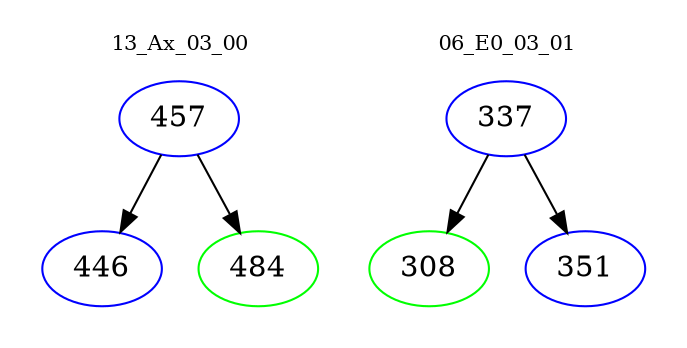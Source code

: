 digraph{
subgraph cluster_0 {
color = white
label = "13_Ax_03_00";
fontsize=10;
T0_457 [label="457", color="blue"]
T0_457 -> T0_446 [color="black"]
T0_446 [label="446", color="blue"]
T0_457 -> T0_484 [color="black"]
T0_484 [label="484", color="green"]
}
subgraph cluster_1 {
color = white
label = "06_E0_03_01";
fontsize=10;
T1_337 [label="337", color="blue"]
T1_337 -> T1_308 [color="black"]
T1_308 [label="308", color="green"]
T1_337 -> T1_351 [color="black"]
T1_351 [label="351", color="blue"]
}
}
